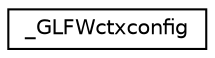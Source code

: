 digraph "Graphical Class Hierarchy"
{
 // LATEX_PDF_SIZE
  edge [fontname="Helvetica",fontsize="10",labelfontname="Helvetica",labelfontsize="10"];
  node [fontname="Helvetica",fontsize="10",shape=record];
  rankdir="LR";
  Node0 [label="_GLFWctxconfig",height=0.2,width=0.4,color="black", fillcolor="white", style="filled",URL="$struct__GLFWctxconfig.html",tooltip=" "];
}
